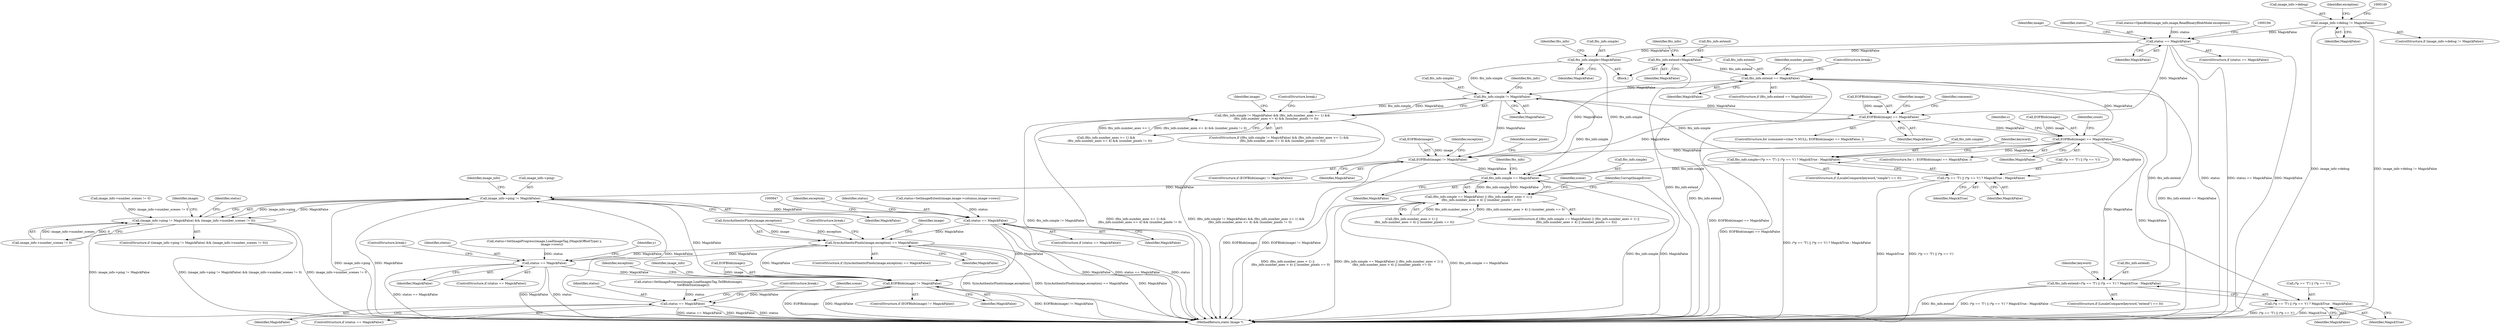 digraph "0_ImageMagick_f6e9d0d9955e85bdd7540b251cd50d598dacc5e6_18@pointer" {
"1000143" [label="(Call,image_info->debug != MagickFalse)"];
"1000181" [label="(Call,status == MagickFalse)"];
"1000201" [label="(Call,fits_info.extend=MagickFalse)"];
"1000625" [label="(Call,fits_info.extend == MagickFalse)"];
"1000644" [label="(Call,fits_info.simple != MagickFalse)"];
"1000267" [label="(Call,EOFBlob(image) == MagickFalse)"];
"1000273" [label="(Call,EOFBlob(image) == MagickFalse)"];
"1000386" [label="(Call,fits_info.extend=(*p == 'T') || (*p == 't') ? MagickTrue : MagickFalse)"];
"1000390" [label="(Call,(*p == 'T') || (*p == 't') ? MagickTrue : MagickFalse)"];
"1000408" [label="(Call,fits_info.simple=(*p == 'T') || (*p == 't') ? MagickTrue : MagickFalse)"];
"1000707" [label="(Call,fits_info.simple == MagickFalse)"];
"1000706" [label="(Call,(fits_info.simple == MagickFalse) || (fits_info.number_axes < 1) ||\n      (fits_info.number_axes > 4) || (number_pixels == 0))"];
"1000797" [label="(Call,image_info->ping != MagickFalse)"];
"1000796" [label="(Call,(image_info->ping != MagickFalse) && (image_info->number_scenes != 0))"];
"1000833" [label="(Call,status == MagickFalse)"];
"1001032" [label="(Call,SyncAuthenticPixels(image,exception) == MagickFalse)"];
"1001059" [label="(Call,status == MagickFalse)"];
"1001064" [label="(Call,EOFBlob(image) != MagickFalse)"];
"1001142" [label="(Call,status == MagickFalse)"];
"1000412" [label="(Call,(*p == 'T') || (*p == 't') ? MagickTrue : MagickFalse)"];
"1000683" [label="(Call,EOFBlob(image) != MagickFalse)"];
"1000643" [label="(Call,(fits_info.simple != MagickFalse) && (fits_info.number_axes >= 1) &&\n        (fits_info.number_axes <= 4) && (number_pixels != 0))"];
"1000206" [label="(Call,fits_info.simple=MagickFalse)"];
"1000183" [label="(Identifier,MagickFalse)"];
"1000742" [label="(Identifier,scene)"];
"1001142" [label="(Call,status == MagickFalse)"];
"1000629" [label="(Identifier,MagickFalse)"];
"1000645" [label="(Call,fits_info.simple)"];
"1000412" [label="(Call,(*p == 'T') || (*p == 't') ? MagickTrue : MagickFalse)"];
"1000387" [label="(Call,fits_info.extend)"];
"1000649" [label="(Call,(fits_info.number_axes >= 1) &&\n        (fits_info.number_axes <= 4) && (number_pixels != 0))"];
"1000705" [label="(ControlStructure,if ((fits_info.simple == MagickFalse) || (fits_info.number_axes < 1) ||\n      (fits_info.number_axes > 4) || (number_pixels == 0)))"];
"1000269" [label="(Identifier,image)"];
"1000732" [label="(Identifier,scene)"];
"1000728" [label="(Identifier,CorruptImageError)"];
"1000144" [label="(Call,image_info->debug)"];
"1000801" [label="(Identifier,MagickFalse)"];
"1001143" [label="(Identifier,status)"];
"1000386" [label="(Call,fits_info.extend=(*p == 'T') || (*p == 't') ? MagickTrue : MagickFalse)"];
"1000111" [label="(Block,)"];
"1000213" [label="(Identifier,fits_info)"];
"1000413" [label="(Call,(*p == 'T') || (*p == 't'))"];
"1000208" [label="(Identifier,fits_info)"];
"1000202" [label="(Call,fits_info.extend)"];
"1000832" [label="(ControlStructure,if (status == MagickFalse))"];
"1001065" [label="(Call,EOFBlob(image))"];
"1000652" [label="(Identifier,fits_info)"];
"1000711" [label="(Identifier,MagickFalse)"];
"1000186" [label="(Identifier,image)"];
"1000838" [label="(Identifier,exception)"];
"1000267" [label="(Call,EOFBlob(image) == MagickFalse)"];
"1001059" [label="(Call,status == MagickFalse)"];
"1000625" [label="(Call,fits_info.extend == MagickFalse)"];
"1000391" [label="(Call,(*p == 'T') || (*p == 't'))"];
"1000274" [label="(Call,EOFBlob(image))"];
"1001062" [label="(ControlStructure,break;)"];
"1000834" [label="(Identifier,status)"];
"1000707" [label="(Call,fits_info.simple == MagickFalse)"];
"1000408" [label="(Call,fits_info.simple=(*p == 'T') || (*p == 't') ? MagickTrue : MagickFalse)"];
"1000280" [label="(Identifier,count)"];
"1000400" [label="(Identifier,MagickTrue)"];
"1000632" [label="(Identifier,number_pixels)"];
"1001145" [label="(ControlStructure,break;)"];
"1001031" [label="(ControlStructure,if (SyncAuthenticPixels(image,exception) == MagickFalse))"];
"1001047" [label="(Call,status=SetImageProgress(image,LoadImageTag,(MagickOffsetType) y,\n                image->rows))"];
"1000427" [label="(Identifier,keyword)"];
"1001033" [label="(Call,SyncAuthenticPixels(image,exception))"];
"1000706" [label="(Call,(fits_info.simple == MagickFalse) || (fits_info.number_axes < 1) ||\n      (fits_info.number_axes > 4) || (number_pixels == 0))"];
"1001063" [label="(ControlStructure,if (EOFBlob(image) != MagickFalse))"];
"1000664" [label="(ControlStructure,break;)"];
"1000143" [label="(Call,image_info->debug != MagickFalse)"];
"1000932" [label="(Identifier,y)"];
"1000380" [label="(ControlStructure,if (LocaleCompare(keyword,\"extend\") == 0))"];
"1001078" [label="(Call,image_info->number_scenes != 0)"];
"1001067" [label="(Identifier,MagickFalse)"];
"1001032" [label="(Call,SyncAuthenticPixels(image,exception) == MagickFalse)"];
"1000624" [label="(ControlStructure,if (fits_info.extend == MagickFalse))"];
"1000390" [label="(Call,(*p == 'T') || (*p == 't') ? MagickTrue : MagickFalse)"];
"1000206" [label="(Call,fits_info.simple=MagickFalse)"];
"1000276" [label="(Identifier,MagickFalse)"];
"1000272" [label="(ControlStructure,for ( ; EOFBlob(image) == MagickFalse; ))"];
"1000796" [label="(Call,(image_info->ping != MagickFalse) && (image_info->number_scenes != 0))"];
"1000402" [label="(ControlStructure,if (LocaleCompare(keyword,\"simple\") == 0))"];
"1000273" [label="(Call,EOFBlob(image) == MagickFalse)"];
"1000275" [label="(Identifier,image)"];
"1001141" [label="(ControlStructure,if (status == MagickFalse))"];
"1000210" [label="(Identifier,MagickFalse)"];
"1000708" [label="(Call,fits_info.simple)"];
"1000630" [label="(ControlStructure,break;)"];
"1000810" [label="(Identifier,image)"];
"1000205" [label="(Identifier,MagickFalse)"];
"1000147" [label="(Identifier,MagickFalse)"];
"1000795" [label="(ControlStructure,if ((image_info->ping != MagickFalse) && (image_info->number_scenes != 0)))"];
"1000182" [label="(Identifier,status)"];
"1001070" [label="(Identifier,exception)"];
"1000802" [label="(Call,image_info->number_scenes != 0)"];
"1000712" [label="(Call,(fits_info.number_axes < 1) ||\n      (fits_info.number_axes > 4) || (number_pixels == 0))"];
"1000684" [label="(Call,EOFBlob(image))"];
"1000695" [label="(Identifier,number_pixels)"];
"1000405" [label="(Identifier,keyword)"];
"1000201" [label="(Call,fits_info.extend=MagickFalse)"];
"1000607" [label="(Identifier,c)"];
"1000159" [label="(Identifier,exception)"];
"1000822" [label="(Call,status=SetImageExtent(image,image->columns,image->rows))"];
"1000823" [label="(Identifier,status)"];
"1000667" [label="(Identifier,comment)"];
"1001060" [label="(Identifier,status)"];
"1001036" [label="(Identifier,MagickFalse)"];
"1000644" [label="(Call,fits_info.simple != MagickFalse)"];
"1000686" [label="(Identifier,MagickFalse)"];
"1000270" [label="(Identifier,MagickFalse)"];
"1000688" [label="(Identifier,exception)"];
"1001061" [label="(Identifier,MagickFalse)"];
"1000683" [label="(Call,EOFBlob(image) != MagickFalse)"];
"1001153" [label="(MethodReturn,static Image *)"];
"1000642" [label="(ControlStructure,if ((fits_info.simple != MagickFalse) && (fits_info.number_axes >= 1) &&\n        (fits_info.number_axes <= 4) && (number_pixels != 0)))"];
"1000835" [label="(Identifier,MagickFalse)"];
"1000401" [label="(Identifier,MagickFalse)"];
"1000833" [label="(Call,status == MagickFalse)"];
"1000422" [label="(Identifier,MagickTrue)"];
"1000682" [label="(ControlStructure,if (EOFBlob(image) != MagickFalse))"];
"1000797" [label="(Call,image_info->ping != MagickFalse)"];
"1001064" [label="(Call,EOFBlob(image) != MagickFalse)"];
"1000142" [label="(ControlStructure,if (image_info->debug != MagickFalse))"];
"1000181" [label="(Call,status == MagickFalse)"];
"1000261" [label="(ControlStructure,for (comment=(char *) NULL; EOFBlob(image) == MagickFalse; ))"];
"1000715" [label="(Identifier,fits_info)"];
"1000798" [label="(Call,image_info->ping)"];
"1001058" [label="(ControlStructure,if (status == MagickFalse))"];
"1001080" [label="(Identifier,image_info)"];
"1001037" [label="(ControlStructure,break;)"];
"1000173" [label="(Call,status=OpenBlob(image_info,image,ReadBinaryBlobMode,exception))"];
"1000268" [label="(Call,EOFBlob(image))"];
"1000643" [label="(Call,(fits_info.simple != MagickFalse) && (fits_info.number_axes >= 1) &&\n        (fits_info.number_axes <= 4) && (number_pixels != 0))"];
"1000409" [label="(Call,fits_info.simple)"];
"1001041" [label="(Identifier,image)"];
"1001132" [label="(Call,status=SetImageProgress(image,LoadImagesTag,TellBlob(image),\n          GetBlobSize(image)))"];
"1000804" [label="(Identifier,image_info)"];
"1000648" [label="(Identifier,MagickFalse)"];
"1000180" [label="(ControlStructure,if (status == MagickFalse))"];
"1000423" [label="(Identifier,MagickFalse)"];
"1001144" [label="(Identifier,MagickFalse)"];
"1000207" [label="(Call,fits_info.simple)"];
"1000626" [label="(Call,fits_info.extend)"];
"1000143" -> "1000142"  [label="AST: "];
"1000143" -> "1000147"  [label="CFG: "];
"1000144" -> "1000143"  [label="AST: "];
"1000147" -> "1000143"  [label="AST: "];
"1000149" -> "1000143"  [label="CFG: "];
"1000159" -> "1000143"  [label="CFG: "];
"1000143" -> "1001153"  [label="DDG: image_info->debug"];
"1000143" -> "1001153"  [label="DDG: image_info->debug != MagickFalse"];
"1000143" -> "1000181"  [label="DDG: MagickFalse"];
"1000181" -> "1000180"  [label="AST: "];
"1000181" -> "1000183"  [label="CFG: "];
"1000182" -> "1000181"  [label="AST: "];
"1000183" -> "1000181"  [label="AST: "];
"1000186" -> "1000181"  [label="CFG: "];
"1000194" -> "1000181"  [label="CFG: "];
"1000181" -> "1001153"  [label="DDG: status"];
"1000181" -> "1001153"  [label="DDG: status == MagickFalse"];
"1000181" -> "1001153"  [label="DDG: MagickFalse"];
"1000173" -> "1000181"  [label="DDG: status"];
"1000181" -> "1000201"  [label="DDG: MagickFalse"];
"1000181" -> "1000206"  [label="DDG: MagickFalse"];
"1000181" -> "1000267"  [label="DDG: MagickFalse"];
"1000201" -> "1000111"  [label="AST: "];
"1000201" -> "1000205"  [label="CFG: "];
"1000202" -> "1000201"  [label="AST: "];
"1000205" -> "1000201"  [label="AST: "];
"1000208" -> "1000201"  [label="CFG: "];
"1000201" -> "1001153"  [label="DDG: fits_info.extend"];
"1000201" -> "1000625"  [label="DDG: fits_info.extend"];
"1000625" -> "1000624"  [label="AST: "];
"1000625" -> "1000629"  [label="CFG: "];
"1000626" -> "1000625"  [label="AST: "];
"1000629" -> "1000625"  [label="AST: "];
"1000630" -> "1000625"  [label="CFG: "];
"1000632" -> "1000625"  [label="CFG: "];
"1000625" -> "1001153"  [label="DDG: fits_info.extend"];
"1000625" -> "1001153"  [label="DDG: fits_info.extend == MagickFalse"];
"1000386" -> "1000625"  [label="DDG: fits_info.extend"];
"1000273" -> "1000625"  [label="DDG: MagickFalse"];
"1000625" -> "1000644"  [label="DDG: MagickFalse"];
"1000625" -> "1000683"  [label="DDG: MagickFalse"];
"1000644" -> "1000643"  [label="AST: "];
"1000644" -> "1000648"  [label="CFG: "];
"1000645" -> "1000644"  [label="AST: "];
"1000648" -> "1000644"  [label="AST: "];
"1000652" -> "1000644"  [label="CFG: "];
"1000643" -> "1000644"  [label="CFG: "];
"1000644" -> "1000267"  [label="DDG: MagickFalse"];
"1000644" -> "1000643"  [label="DDG: fits_info.simple"];
"1000644" -> "1000643"  [label="DDG: MagickFalse"];
"1000206" -> "1000644"  [label="DDG: fits_info.simple"];
"1000408" -> "1000644"  [label="DDG: fits_info.simple"];
"1000644" -> "1000683"  [label="DDG: MagickFalse"];
"1000644" -> "1000707"  [label="DDG: fits_info.simple"];
"1000267" -> "1000261"  [label="AST: "];
"1000267" -> "1000270"  [label="CFG: "];
"1000268" -> "1000267"  [label="AST: "];
"1000270" -> "1000267"  [label="AST: "];
"1000275" -> "1000267"  [label="CFG: "];
"1000667" -> "1000267"  [label="CFG: "];
"1000267" -> "1001153"  [label="DDG: EOFBlob(image) == MagickFalse"];
"1000268" -> "1000267"  [label="DDG: image"];
"1000267" -> "1000273"  [label="DDG: MagickFalse"];
"1000267" -> "1000683"  [label="DDG: MagickFalse"];
"1000273" -> "1000272"  [label="AST: "];
"1000273" -> "1000276"  [label="CFG: "];
"1000274" -> "1000273"  [label="AST: "];
"1000276" -> "1000273"  [label="AST: "];
"1000280" -> "1000273"  [label="CFG: "];
"1000607" -> "1000273"  [label="CFG: "];
"1000273" -> "1001153"  [label="DDG: EOFBlob(image) == MagickFalse"];
"1000274" -> "1000273"  [label="DDG: image"];
"1000273" -> "1000386"  [label="DDG: MagickFalse"];
"1000273" -> "1000390"  [label="DDG: MagickFalse"];
"1000273" -> "1000408"  [label="DDG: MagickFalse"];
"1000273" -> "1000412"  [label="DDG: MagickFalse"];
"1000273" -> "1000683"  [label="DDG: MagickFalse"];
"1000386" -> "1000380"  [label="AST: "];
"1000386" -> "1000390"  [label="CFG: "];
"1000387" -> "1000386"  [label="AST: "];
"1000390" -> "1000386"  [label="AST: "];
"1000405" -> "1000386"  [label="CFG: "];
"1000386" -> "1001153"  [label="DDG: fits_info.extend"];
"1000386" -> "1001153"  [label="DDG: (*p == 'T') || (*p == 't') ? MagickTrue : MagickFalse"];
"1000390" -> "1000400"  [label="CFG: "];
"1000390" -> "1000401"  [label="CFG: "];
"1000391" -> "1000390"  [label="AST: "];
"1000400" -> "1000390"  [label="AST: "];
"1000401" -> "1000390"  [label="AST: "];
"1000390" -> "1001153"  [label="DDG: MagickTrue"];
"1000390" -> "1001153"  [label="DDG: (*p == 'T') || (*p == 't')"];
"1000408" -> "1000402"  [label="AST: "];
"1000408" -> "1000412"  [label="CFG: "];
"1000409" -> "1000408"  [label="AST: "];
"1000412" -> "1000408"  [label="AST: "];
"1000427" -> "1000408"  [label="CFG: "];
"1000408" -> "1001153"  [label="DDG: (*p == 'T') || (*p == 't') ? MagickTrue : MagickFalse"];
"1000408" -> "1000707"  [label="DDG: fits_info.simple"];
"1000707" -> "1000706"  [label="AST: "];
"1000707" -> "1000711"  [label="CFG: "];
"1000708" -> "1000707"  [label="AST: "];
"1000711" -> "1000707"  [label="AST: "];
"1000715" -> "1000707"  [label="CFG: "];
"1000706" -> "1000707"  [label="CFG: "];
"1000707" -> "1001153"  [label="DDG: MagickFalse"];
"1000707" -> "1001153"  [label="DDG: fits_info.simple"];
"1000707" -> "1000706"  [label="DDG: fits_info.simple"];
"1000707" -> "1000706"  [label="DDG: MagickFalse"];
"1000206" -> "1000707"  [label="DDG: fits_info.simple"];
"1000683" -> "1000707"  [label="DDG: MagickFalse"];
"1000707" -> "1000797"  [label="DDG: MagickFalse"];
"1000706" -> "1000705"  [label="AST: "];
"1000706" -> "1000712"  [label="CFG: "];
"1000712" -> "1000706"  [label="AST: "];
"1000728" -> "1000706"  [label="CFG: "];
"1000732" -> "1000706"  [label="CFG: "];
"1000706" -> "1001153"  [label="DDG: (fits_info.number_axes < 1) ||\n      (fits_info.number_axes > 4) || (number_pixels == 0)"];
"1000706" -> "1001153"  [label="DDG: (fits_info.simple == MagickFalse) || (fits_info.number_axes < 1) ||\n      (fits_info.number_axes > 4) || (number_pixels == 0)"];
"1000706" -> "1001153"  [label="DDG: fits_info.simple == MagickFalse"];
"1000712" -> "1000706"  [label="DDG: fits_info.number_axes < 1"];
"1000712" -> "1000706"  [label="DDG: (fits_info.number_axes > 4) || (number_pixels == 0)"];
"1000797" -> "1000796"  [label="AST: "];
"1000797" -> "1000801"  [label="CFG: "];
"1000798" -> "1000797"  [label="AST: "];
"1000801" -> "1000797"  [label="AST: "];
"1000804" -> "1000797"  [label="CFG: "];
"1000796" -> "1000797"  [label="CFG: "];
"1000797" -> "1001153"  [label="DDG: image_info->ping"];
"1000797" -> "1001153"  [label="DDG: MagickFalse"];
"1000797" -> "1000796"  [label="DDG: image_info->ping"];
"1000797" -> "1000796"  [label="DDG: MagickFalse"];
"1001064" -> "1000797"  [label="DDG: MagickFalse"];
"1001142" -> "1000797"  [label="DDG: MagickFalse"];
"1000797" -> "1000833"  [label="DDG: MagickFalse"];
"1000796" -> "1000795"  [label="AST: "];
"1000796" -> "1000802"  [label="CFG: "];
"1000802" -> "1000796"  [label="AST: "];
"1000810" -> "1000796"  [label="CFG: "];
"1000823" -> "1000796"  [label="CFG: "];
"1000796" -> "1001153"  [label="DDG: (image_info->ping != MagickFalse) && (image_info->number_scenes != 0)"];
"1000796" -> "1001153"  [label="DDG: image_info->number_scenes != 0"];
"1000796" -> "1001153"  [label="DDG: image_info->ping != MagickFalse"];
"1001078" -> "1000796"  [label="DDG: image_info->number_scenes != 0"];
"1000802" -> "1000796"  [label="DDG: image_info->number_scenes"];
"1000802" -> "1000796"  [label="DDG: 0"];
"1000833" -> "1000832"  [label="AST: "];
"1000833" -> "1000835"  [label="CFG: "];
"1000834" -> "1000833"  [label="AST: "];
"1000835" -> "1000833"  [label="AST: "];
"1000838" -> "1000833"  [label="CFG: "];
"1000847" -> "1000833"  [label="CFG: "];
"1000833" -> "1001153"  [label="DDG: status"];
"1000833" -> "1001153"  [label="DDG: MagickFalse"];
"1000833" -> "1001153"  [label="DDG: status == MagickFalse"];
"1000822" -> "1000833"  [label="DDG: status"];
"1000833" -> "1001032"  [label="DDG: MagickFalse"];
"1000833" -> "1001064"  [label="DDG: MagickFalse"];
"1001032" -> "1001031"  [label="AST: "];
"1001032" -> "1001036"  [label="CFG: "];
"1001033" -> "1001032"  [label="AST: "];
"1001036" -> "1001032"  [label="AST: "];
"1001037" -> "1001032"  [label="CFG: "];
"1001041" -> "1001032"  [label="CFG: "];
"1001032" -> "1001153"  [label="DDG: MagickFalse"];
"1001032" -> "1001153"  [label="DDG: SyncAuthenticPixels(image,exception)"];
"1001032" -> "1001153"  [label="DDG: SyncAuthenticPixels(image,exception) == MagickFalse"];
"1001033" -> "1001032"  [label="DDG: image"];
"1001033" -> "1001032"  [label="DDG: exception"];
"1001059" -> "1001032"  [label="DDG: MagickFalse"];
"1001032" -> "1001059"  [label="DDG: MagickFalse"];
"1001032" -> "1001064"  [label="DDG: MagickFalse"];
"1001059" -> "1001058"  [label="AST: "];
"1001059" -> "1001061"  [label="CFG: "];
"1001060" -> "1001059"  [label="AST: "];
"1001061" -> "1001059"  [label="AST: "];
"1001062" -> "1001059"  [label="CFG: "];
"1000932" -> "1001059"  [label="CFG: "];
"1001059" -> "1001153"  [label="DDG: MagickFalse"];
"1001059" -> "1001153"  [label="DDG: status"];
"1001059" -> "1001153"  [label="DDG: status == MagickFalse"];
"1001047" -> "1001059"  [label="DDG: status"];
"1001059" -> "1001064"  [label="DDG: MagickFalse"];
"1001064" -> "1001063"  [label="AST: "];
"1001064" -> "1001067"  [label="CFG: "];
"1001065" -> "1001064"  [label="AST: "];
"1001067" -> "1001064"  [label="AST: "];
"1001070" -> "1001064"  [label="CFG: "];
"1001080" -> "1001064"  [label="CFG: "];
"1001064" -> "1001153"  [label="DDG: EOFBlob(image) != MagickFalse"];
"1001064" -> "1001153"  [label="DDG: EOFBlob(image)"];
"1001064" -> "1001153"  [label="DDG: MagickFalse"];
"1001065" -> "1001064"  [label="DDG: image"];
"1001064" -> "1001142"  [label="DDG: MagickFalse"];
"1001142" -> "1001141"  [label="AST: "];
"1001142" -> "1001144"  [label="CFG: "];
"1001143" -> "1001142"  [label="AST: "];
"1001144" -> "1001142"  [label="AST: "];
"1001145" -> "1001142"  [label="CFG: "];
"1000742" -> "1001142"  [label="CFG: "];
"1001142" -> "1001153"  [label="DDG: status == MagickFalse"];
"1001142" -> "1001153"  [label="DDG: MagickFalse"];
"1001142" -> "1001153"  [label="DDG: status"];
"1001132" -> "1001142"  [label="DDG: status"];
"1000412" -> "1000422"  [label="CFG: "];
"1000412" -> "1000423"  [label="CFG: "];
"1000413" -> "1000412"  [label="AST: "];
"1000422" -> "1000412"  [label="AST: "];
"1000423" -> "1000412"  [label="AST: "];
"1000412" -> "1001153"  [label="DDG: MagickTrue"];
"1000412" -> "1001153"  [label="DDG: (*p == 'T') || (*p == 't')"];
"1000683" -> "1000682"  [label="AST: "];
"1000683" -> "1000686"  [label="CFG: "];
"1000684" -> "1000683"  [label="AST: "];
"1000686" -> "1000683"  [label="AST: "];
"1000688" -> "1000683"  [label="CFG: "];
"1000695" -> "1000683"  [label="CFG: "];
"1000683" -> "1001153"  [label="DDG: EOFBlob(image)"];
"1000683" -> "1001153"  [label="DDG: EOFBlob(image) != MagickFalse"];
"1000684" -> "1000683"  [label="DDG: image"];
"1000643" -> "1000642"  [label="AST: "];
"1000643" -> "1000649"  [label="CFG: "];
"1000649" -> "1000643"  [label="AST: "];
"1000269" -> "1000643"  [label="CFG: "];
"1000664" -> "1000643"  [label="CFG: "];
"1000643" -> "1001153"  [label="DDG: (fits_info.simple != MagickFalse) && (fits_info.number_axes >= 1) &&\n        (fits_info.number_axes <= 4) && (number_pixels != 0)"];
"1000643" -> "1001153"  [label="DDG: fits_info.simple != MagickFalse"];
"1000643" -> "1001153"  [label="DDG: (fits_info.number_axes >= 1) &&\n        (fits_info.number_axes <= 4) && (number_pixels != 0)"];
"1000649" -> "1000643"  [label="DDG: fits_info.number_axes >= 1"];
"1000649" -> "1000643"  [label="DDG: (fits_info.number_axes <= 4) && (number_pixels != 0)"];
"1000206" -> "1000111"  [label="AST: "];
"1000206" -> "1000210"  [label="CFG: "];
"1000207" -> "1000206"  [label="AST: "];
"1000210" -> "1000206"  [label="AST: "];
"1000213" -> "1000206"  [label="CFG: "];
}
